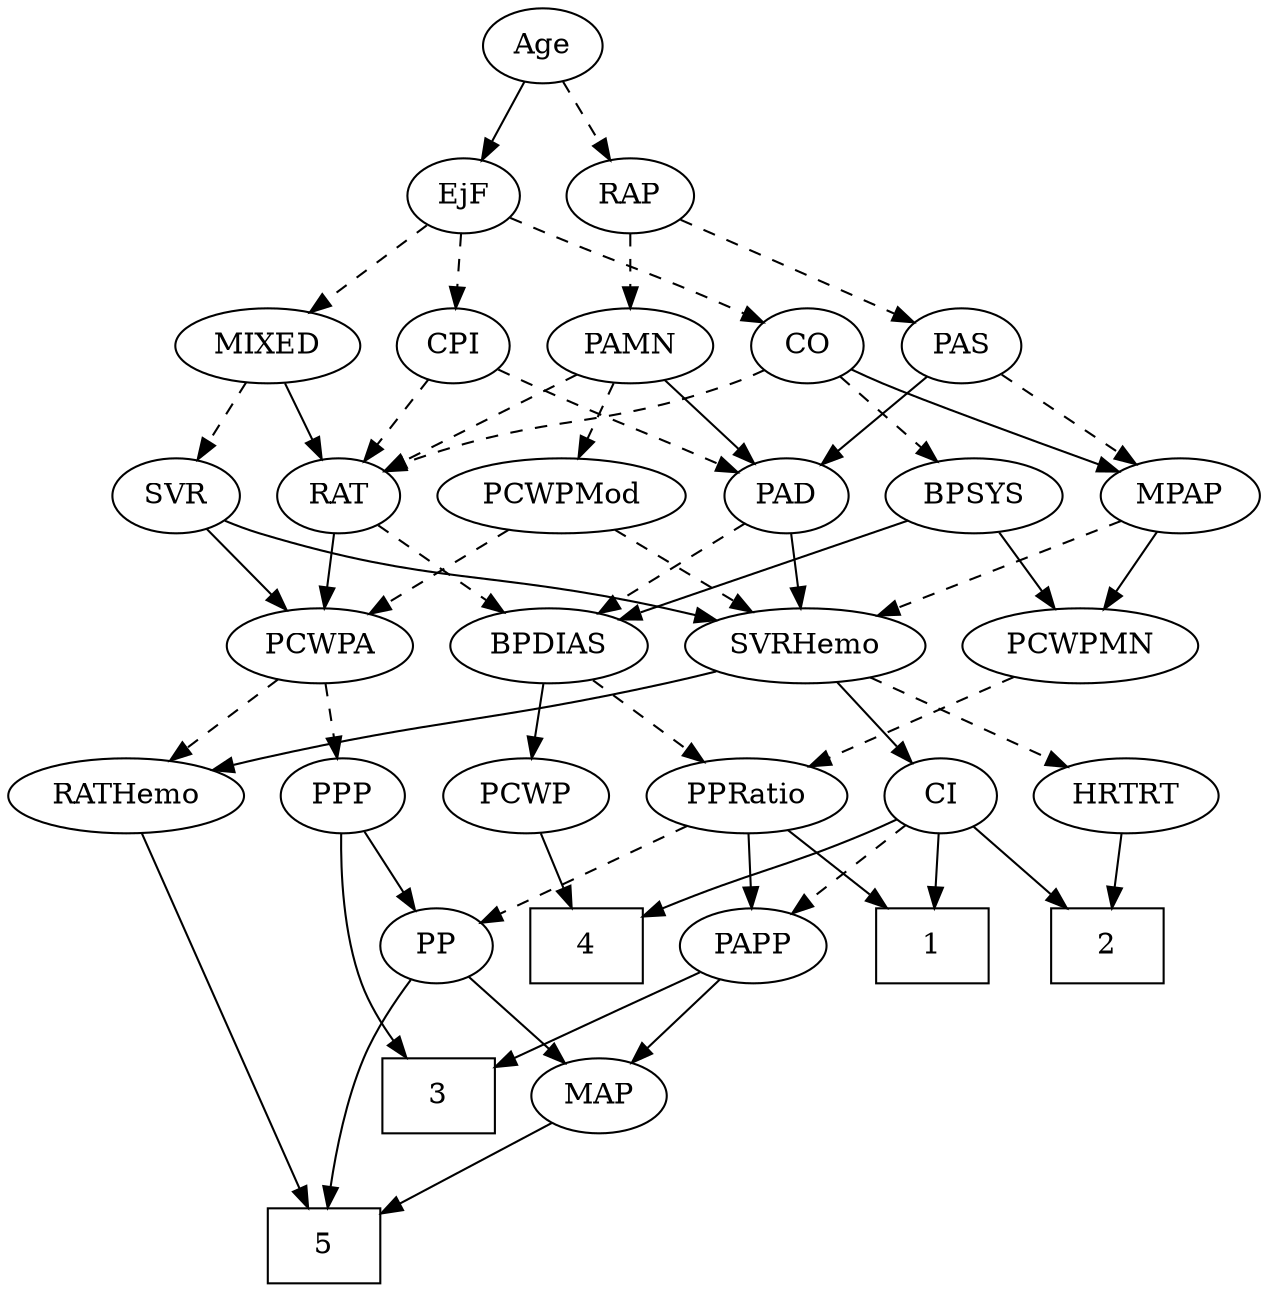 strict digraph {
	graph [bb="0,0,532.04,612"];
	node [label="\N"];
	1	[height=0.5,
		pos="291.1,162",
		shape=box,
		width=0.75];
	2	[height=0.5,
		pos="132.1,162",
		shape=box,
		width=0.75];
	3	[height=0.5,
		pos="418.1,90",
		shape=box,
		width=0.75];
	4	[height=0.5,
		pos="50.097,162",
		shape=box,
		width=0.75];
	5	[height=0.5,
		pos="363.1,18",
		shape=box,
		width=0.75];
	Age	[height=0.5,
		pos="302.1,594",
		width=0.75];
	EjF	[height=0.5,
		pos="266.1,522",
		width=0.75];
	Age -> EjF	[pos="e,274.4,539.15 293.75,576.76 289.39,568.28 283.95,557.71 279.06,548.2",
		style=solid];
	RAP	[height=0.5,
		pos="339.1,522",
		width=0.77632];
	Age -> RAP	[pos="e,330.56,539.15 310.68,576.76 315.16,568.28 320.75,557.71 325.78,548.2",
		style=dashed];
	MIXED	[height=0.5,
		pos="442.1,450",
		width=1.1193];
	EjF -> MIXED	[pos="e,411.51,461.79 287.29,510.65 292.12,508.39 297.26,506.05 302.1,504 335.37,489.87 373.82,475.45 402,465.22",
		style=dashed];
	CO	[height=0.5,
		pos="122.1,450",
		width=0.75];
	EjF -> CO	[pos="e,143.43,461.37 244.85,510.67 220.5,498.83 180.38,479.33 152.67,465.86",
		style=dashed];
	CPI	[height=0.5,
		pos="266.1,450",
		width=0.75];
	EjF -> CPI	[pos="e,266.1,468.1 266.1,503.7 266.1,495.98 266.1,486.71 266.1,478.11",
		style=dashed];
	PAS	[height=0.5,
		pos="194.1,450",
		width=0.75];
	RAP -> PAS	[pos="e,215.48,461.32 317.39,510.52 292.8,498.65 252.53,479.21 224.74,465.79",
		style=dashed];
	PAMN	[height=0.5,
		pos="347.1,450",
		width=1.011];
	RAP -> PAMN	[pos="e,345.14,468.1 341.07,503.7 341.96,495.98 343.02,486.71 344,478.11",
		style=dashed];
	RAT	[height=0.5,
		pos="309.1,378",
		width=0.75827];
	MIXED -> RAT	[pos="e,330.06,390.03 417.08,435.83 394.89,424.16 362.45,407.08 338.92,394.7",
		style=solid];
	SVR	[height=0.5,
		pos="504.1,378",
		width=0.77632];
	MIXED -> SVR	[pos="e,490.51,394.34 456.17,433.12 464.28,423.95 474.64,412.26 483.64,402.09",
		style=dashed];
	MPAP	[height=0.5,
		pos="153.1,378",
		width=0.97491];
	PCWPMN	[height=0.5,
		pos="100.1,306",
		width=1.3902];
	MPAP -> PCWPMN	[pos="e,112.69,323.63 140.8,360.76 134.28,352.14 126.12,341.36 118.82,331.73",
		style=solid];
	SVRHemo	[height=0.5,
		pos="320.1,306",
		width=1.3902];
	MPAP -> SVRHemo	[pos="e,288.63,320.19 179.56,365.91 206.4,354.66 248.29,337.1 279.37,324.07",
		style=dashed];
	BPSYS	[height=0.5,
		pos="62.097,378",
		width=1.0471];
	BPSYS -> PCWPMN	[pos="e,90.892,323.96 71.102,360.41 75.58,352.16 81.092,342.01 86.104,332.78",
		style=solid];
	BPDIAS	[height=0.5,
		pos="210.1,306",
		width=1.1735];
	BPSYS -> BPDIAS	[pos="e,182.86,319.88 87.877,364.81 111.55,353.61 146.9,336.89 173.49,324.31",
		style=solid];
	PAD	[height=0.5,
		pos="235.1,378",
		width=0.79437];
	PAD -> SVRHemo	[pos="e,300.96,322.76 251.89,363.17 263.59,353.54 279.45,340.47 292.94,329.37",
		style=solid];
	PAD -> BPDIAS	[pos="e,216.27,324.28 229.05,360.05 226.23,352.18 222.82,342.62 219.67,333.79",
		style=dashed];
	CO -> MPAP	[pos="e,145.59,395.96 129.44,432.41 133.02,424.34 137.41,414.43 141.43,405.35",
		style=solid];
	CO -> BPSYS	[pos="e,75.926,395.13 109.08,433.81 101.35,424.8 91.392,413.18 82.63,402.95",
		style=dashed];
	CO -> RAT	[pos="e,287.99,389.56 143.2,438.44 148.04,436.19 153.2,433.91 158.1,432 207.99,412.52 223.21,415.48 273.1,396 274.93,395.28 276.8,394.52 \
278.68,393.72",
		style=dashed];
	PAS -> MPAP	[pos="e,162.84,395.63 184.59,432.76 179.64,424.32 173.48,413.8 167.92,404.31",
		style=dashed];
	PAS -> PAD	[pos="e,225.64,395.15 203.61,432.76 208.63,424.19 214.89,413.49 220.51,403.9",
		style=solid];
	PAMN -> PAD	[pos="e,254.75,391.28 325.5,435.5 307.83,424.46 282.7,408.75 263.42,396.7",
		style=solid];
	PAMN -> RAT	[pos="e,318.04,395.47 338.09,432.41 333.55,424.04 327.94,413.71 322.87,404.37",
		style=dashed];
	PCWPMod	[height=0.5,
		pos="406.1,378",
		width=1.4443];
	PAMN -> PCWPMod	[pos="e,391.94,395.8 360.48,433.12 367.82,424.42 377.06,413.45 385.31,403.66",
		style=dashed];
	RATHemo	[height=0.5,
		pos="477.1,234",
		width=1.3721];
	RATHemo -> 5	[pos="e,390.38,27.519 479.23,215.78 482.2,184.34 484.22,116.73 454.1,72 441.25,52.93 419.07,39.806 399.82,31.388",
		style=solid];
	CPI -> PAD	[pos="e,242.39,395.47 258.75,432.41 255.08,424.13 250.56,413.92 246.46,404.66",
		style=dashed];
	CPI -> RAT	[pos="e,299.38,394.82 275.85,433.12 281.24,424.34 288.05,413.26 294.1,403.42",
		style=dashed];
	PCWPA	[height=0.5,
		pos="430.1,306",
		width=1.1555];
	RAT -> PCWPA	[pos="e,405.92,320.99 329.08,365.44 347.52,354.77 375.26,338.72 397.01,326.14",
		style=solid];
	RAT -> BPDIAS	[pos="e,230.88,321.7 290.94,364.16 276.49,353.94 255.98,339.44 239.24,327.61",
		style=dashed];
	SVR -> PCWPA	[pos="e,446.7,322.7 488.76,362.5 478.79,353.06 465.57,340.56 454.21,329.81",
		style=solid];
	SVR -> SVRHemo	[pos="e,355.46,318.81 482.32,366.62 477.35,364.36 472.07,362.03 467.1,360 433.26,346.16 394.31,332.2 365.01,322.09",
		style=solid];
	PCWPMod -> PCWPA	[pos="e,424.17,324.28 411.91,360.05 414.61,352.18 417.89,342.62 420.91,333.79",
		style=dashed];
	PCWPMod -> SVRHemo	[pos="e,339.53,322.82 386.58,361.12 375.04,351.72 360.23,339.67 347.53,329.33",
		style=dashed];
	PCWPA -> RATHemo	[pos="e,465.71,251.96 441.24,288.41 446.83,280.08 453.73,269.8 459.98,260.49",
		style=dashed];
	PPP	[height=0.5,
		pos="383.1,234",
		width=0.75];
	PCWPA -> PPP	[pos="e,393.83,250.99 418.96,288.41 413.14,279.74 405.91,268.97 399.46,259.38",
		style=dashed];
	PPRatio	[height=0.5,
		pos="298.1,234",
		width=1.1013];
	PCWPMN -> PPRatio	[pos="e,267.89,245.68 134.59,292.81 169.02,280.63 221.9,261.94 258.14,249.13",
		style=dashed];
	SVRHemo -> RATHemo	[pos="e,447.19,248.34 350.37,291.5 375.32,280.38 410.88,264.52 437.98,252.44",
		style=solid];
	CI	[height=0.5,
		pos="213.1,234",
		width=0.75];
	SVRHemo -> CI	[pos="e,231.74,247.2 297.14,289.98 280.51,279.1 257.96,264.35 240.41,252.87",
		style=solid];
	HRTRT	[height=0.5,
		pos="128.1,234",
		width=1.1013];
	SVRHemo -> HRTRT	[pos="e,158.17,245.96 286.21,292.65 253.05,280.56 202.56,262.15 167.59,249.4",
		style=dashed];
	BPDIAS -> PPRatio	[pos="e,279.34,249.92 229.19,289.81 241.5,280.02 257.68,267.15 271.27,256.34",
		style=dashed];
	PCWP	[height=0.5,
		pos="35.097,234",
		width=0.97491];
	BPDIAS -> PCWP	[pos="e,62.051,245.78 180.41,293.13 150.36,281.11 103.85,262.5 71.577,249.59",
		style=solid];
	MAP	[height=0.5,
		pos="304.1,90",
		width=0.84854];
	MAP -> 5	[pos="e,348.38,36.461 317.19,73.465 324.41,64.906 333.54,54.069 341.76,44.32",
		style=solid];
	PP	[height=0.5,
		pos="363.1,162",
		width=0.75];
	PP -> 5	[pos="e,363.1,36.189 363.1,143.87 363.1,119.67 363.1,75.211 363.1,46.393",
		style=solid];
	PP -> MAP	[pos="e,317.28,106.64 350.29,145.81 342.59,136.67 332.63,124.85 323.92,114.52",
		style=solid];
	PPP -> 3	[pos="e,414.87,108.16 388.65,215.92 391.91,205.58 395.98,192.1 399.1,180 404.38,159.47 409.34,136.02 412.87,118.34",
		style=solid];
	PPP -> PP	[pos="e,367.89,179.79 378.26,216.05 376,208.14 373.25,198.54 370.72,189.69",
		style=solid];
	PPRatio -> 1	[pos="e,292.81,180.1 296.37,215.7 295.6,207.98 294.67,198.71 293.81,190.11",
		style=solid];
	PPRatio -> PP	[pos="e,349.29,177.86 312.85,217.12 321.56,207.73 332.73,195.7 342.33,185.36",
		style=dashed];
	PAPP	[height=0.5,
		pos="214.1,162",
		width=0.88464];
	PPRatio -> PAPP	[pos="e,231.14,177.21 279.87,217.81 267.88,207.82 252.04,194.62 238.91,183.68",
		style=solid];
	PCWP -> 4	[pos="e,46.395,180.28 38.728,216.05 40.398,208.26 42.421,198.82 44.294,190.08",
		style=solid];
	CI -> 1	[pos="e,272.13,180.02 228.51,219.17 238.78,209.95 252.54,197.6 264.55,186.82",
		style=solid];
	CI -> 2	[pos="e,151.79,180.02 197.09,219.17 186.43,209.95 172.13,197.6 159.66,186.82",
		style=solid];
	CI -> 4	[pos="e,77.503,174.01 191.85,222.77 187.02,220.5 181.9,218.13 177.1,216 146.9,202.58 112.25,188.19 86.786,177.79",
		style=solid];
	CI -> PAPP	[pos="e,213.85,180.1 213.34,215.7 213.45,207.98 213.59,198.71 213.71,190.11",
		style=dashed];
	PAPP -> 3	[pos="e,391.05,99.08 238.69,150.44 244.07,148.23 249.75,145.98 255.1,144 297.98,128.17 348.08,112.25 381.31,102.05",
		style=solid];
	PAPP -> MAP	[pos="e,286.22,104.91 232.31,146.83 245.45,136.62 263.38,122.67 278.03,111.27",
		style=solid];
	HRTRT -> 2	[pos="e,131.12,180.1 129.09,215.7 129.53,207.98 130.06,198.71 130.55,190.11",
		style=solid];
}
